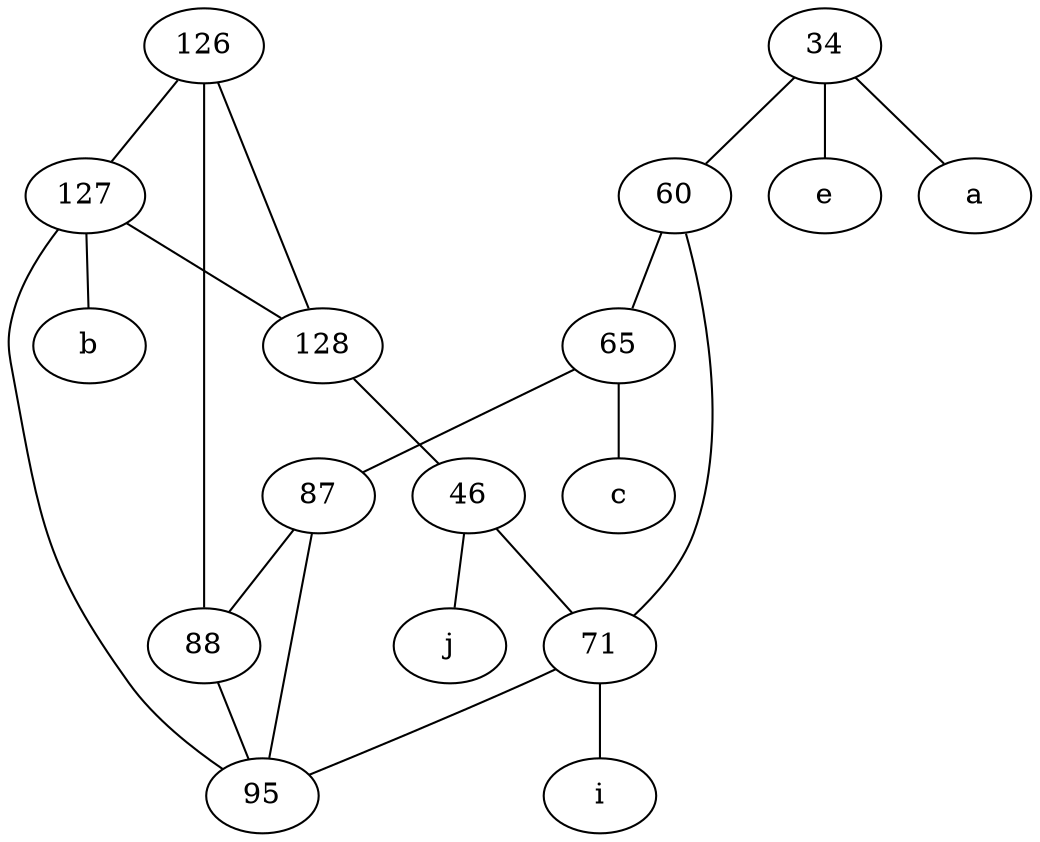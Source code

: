 graph {
	node [labelfontsize=50]
	128 [pos="26.91667,75.81667!"]
	65 [pos="20.53333,76.18333!"]
	34 [pos="22.2,84.88333!"]
	c [pos="20.53333,76.18333!"]
	e [pos="22.2,84.88333!"]
	i [pos="23.16697,79.95006!"]
	a [pos="23.98333,85.35!"]
	71 [pos="23.16697,79.95006!"]
	j [pos="30.32667,76.40028!"]
	127 [pos="26.16667,75.78333!"]
	46 [pos="28.63576,77.22445!"]
	87 [pos="22.6,75.3!"]
	88 [pos="23.18333,75.76667!"]
	60 [pos="21.23333,81.63333!"]
	b [pos="26.16667,75.78333!"]
	126 [pos="25.35,74.63333!"]
	95 [pos="22.71792,75.8333!"]
	34 -- e
	127 -- b
	87 -- 88
	126 -- 128
	65 -- c
	127 -- 128
	71 -- 95
	126 -- 127
	34 -- a
	65 -- 87
	87 -- 95
	128 -- 46
	46 -- j
	71 -- i
	34 -- 60
	46 -- 71
	88 -- 95
	60 -- 71
	60 -- 65
	126 -- 88
	127 -- 95
}
